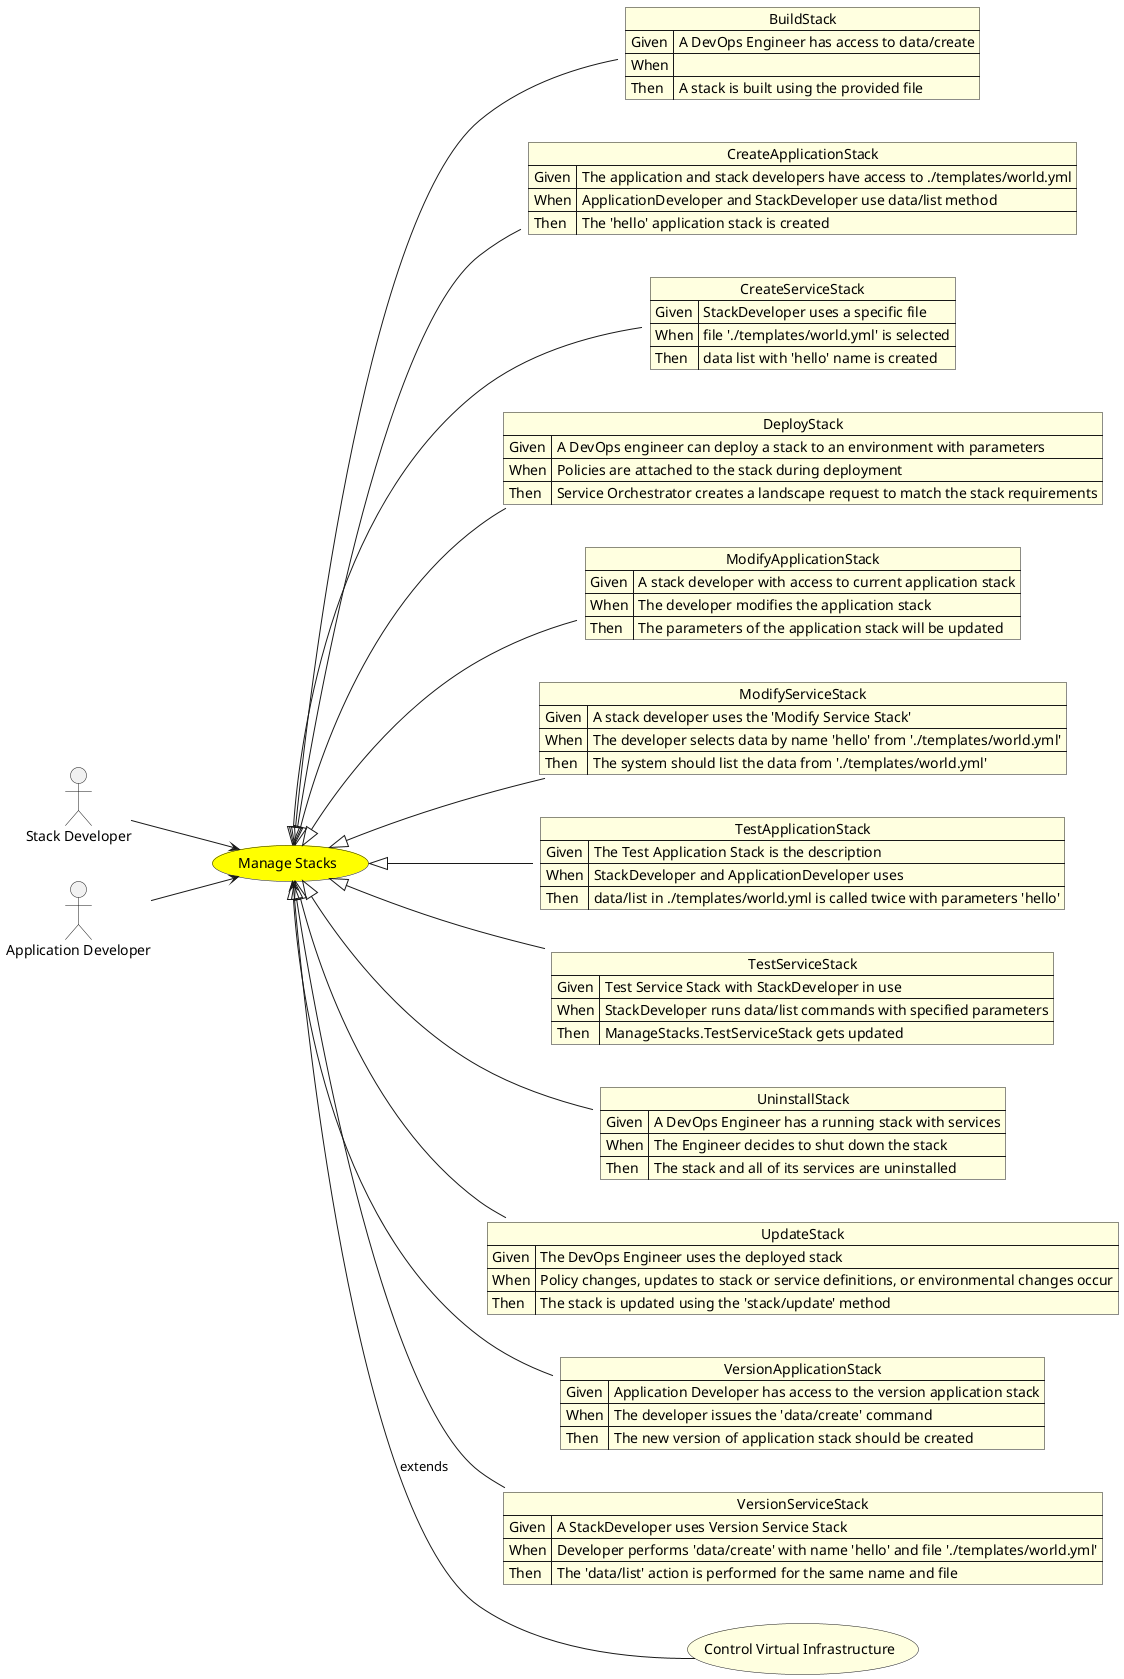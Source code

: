 @startuml


left to right direction

usecase "Manage Stacks" as ManageStacks #yellow

Actor "Stack Developer" as StackDeveloper

StackDeveloper --> ManageStacks

Actor "Application Developer" as ApplicationDeveloper

ApplicationDeveloper --> ManageStacks



json BuildStack #lightyellow {
    "Given": "A DevOps Engineer has access to data/create",
    "When": "",
    "Then": "A stack is built using the provided file"
}

ManageStacks <|-- BuildStack

json CreateApplicationStack #lightyellow {
    "Given": "The application and stack developers have access to ./templates/world.yml",
    "When": "ApplicationDeveloper and StackDeveloper use data/list method",
    "Then": "The &#39;hello&#39; application stack is created"
}

ManageStacks <|-- CreateApplicationStack

json CreateServiceStack #lightyellow {
    "Given": "StackDeveloper uses a specific file",
    "When": "file &#39;./templates/world.yml&#39; is selected",
    "Then": "data list with &#39;hello&#39; name is created"
}

ManageStacks <|-- CreateServiceStack

json DeployStack #lightyellow {
    "Given": "A DevOps engineer can deploy a stack to an environment with parameters",
    "When": "Policies are attached to the stack during deployment",
    "Then": "Service Orchestrator creates a landscape request to match the stack requirements"
}

ManageStacks <|-- DeployStack

json ModifyApplicationStack #lightyellow {
    "Given": "A stack developer with access to current application stack",
    "When": "The developer modifies the application stack",
    "Then": "The parameters of the application stack will be updated"
}

ManageStacks <|-- ModifyApplicationStack

json ModifyServiceStack #lightyellow {
    "Given": "A stack developer uses the &#39;Modify Service Stack&#39;",
    "When": "The developer selects data by name &#39;hello&#39; from &#39;./templates/world.yml&#39;",
    "Then": "The system should list the data from &#39;./templates/world.yml&#39;"
}

ManageStacks <|-- ModifyServiceStack

json TestApplicationStack #lightyellow {
    "Given": "The Test Application Stack is the description",
    "When": "StackDeveloper and ApplicationDeveloper uses",
    "Then": "data/list in ./templates/world.yml is called twice with parameters &#39;hello&#39;"
}

ManageStacks <|-- TestApplicationStack

json TestServiceStack #lightyellow {
    "Given": "Test Service Stack with StackDeveloper in use",
    "When": "StackDeveloper runs data/list commands with specified parameters",
    "Then": "ManageStacks.TestServiceStack gets updated"
}

ManageStacks <|-- TestServiceStack

json UninstallStack #lightyellow {
    "Given": "A DevOps Engineer has a running stack with services",
    "When": "The Engineer decides to shut down the stack",
    "Then": "The stack and all of its services are uninstalled"
}

ManageStacks <|-- UninstallStack

json UpdateStack #lightyellow {
    "Given": "The DevOps Engineer uses the deployed stack",
    "When": "Policy changes, updates to stack or service definitions, or environmental changes occur",
    "Then": "The stack is updated using the &#39;stack/update&#39; method"
}

ManageStacks <|-- UpdateStack

json VersionApplicationStack #lightyellow {
    "Given": "Application Developer has access to the version application stack",
    "When": "The developer issues the &#39;data/create&#39; command",
    "Then": "The new version of application stack should be created"
}

ManageStacks <|-- VersionApplicationStack

json VersionServiceStack #lightyellow {
    "Given": "A StackDeveloper uses Version Service Stack",
    "When": "Developer performs &#39;data/create&#39; with name &#39;hello&#39; and file &#39;./templates/world.yml&#39;",
    "Then": "The &#39;data/list&#39; action is performed for the same name and file"
}

ManageStacks <|-- VersionServiceStack



usecase "Control Virtual Infrastructure" as ControlVirtualInfrastructure #lightyellow

ManageStacks <-- ControlVirtualInfrastructure : extends







@enduml
